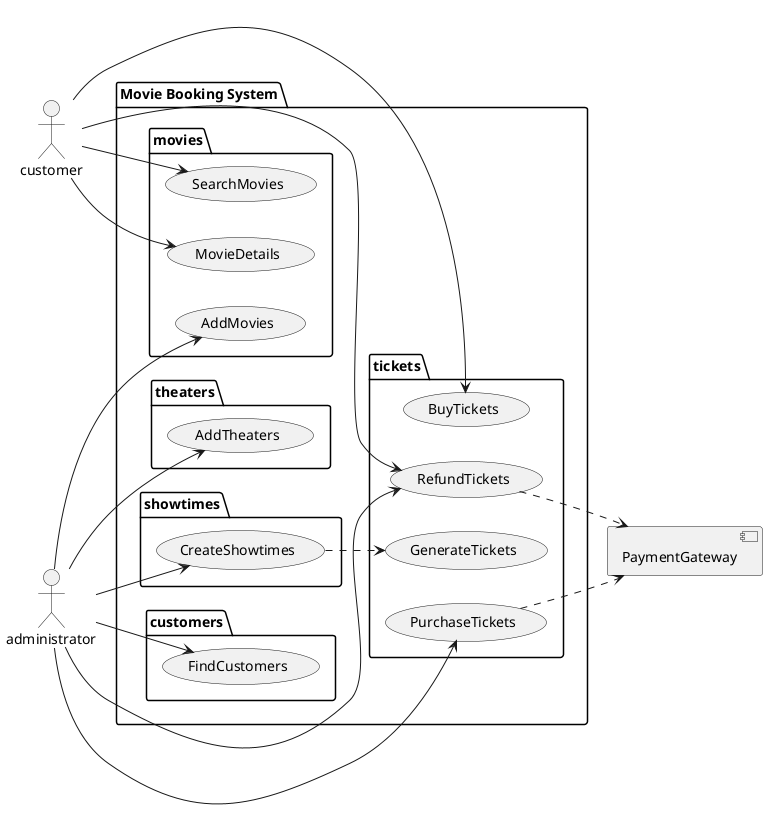 @startuml

@startuml
left to right direction
actor customer
actor administrator
component PaymentGateway

package "Movie Booking System" as mbs {
    package theaters {
        usecase AddTheaters
    }

    package movies {
        usecase AddMovies
    usecase MovieDetails
    usecase SearchMovies
    }

    package customers {
        usecase FindCustomers
    }

    package showtimes {
        usecase CreateShowtimes
    }

    package tickets {
        usecase PurchaseTickets
        usecase RefundTickets
        usecase BuyTickets
        usecase GenerateTickets
    }
}

administrator --> AddTheaters
administrator --> AddMovies
administrator --> FindCustomers
administrator --> CreateShowtimes
administrator --> PurchaseTickets
administrator --> RefundTickets

customer --> MovieDetails
customer --> SearchMovies
customer --> BuyTickets
customer --> RefundTickets

PurchaseTickets ..> PaymentGateway
RefundTickets ..> PaymentGateway
CreateShowtimes ..> GenerateTickets

@enduml

@enduml